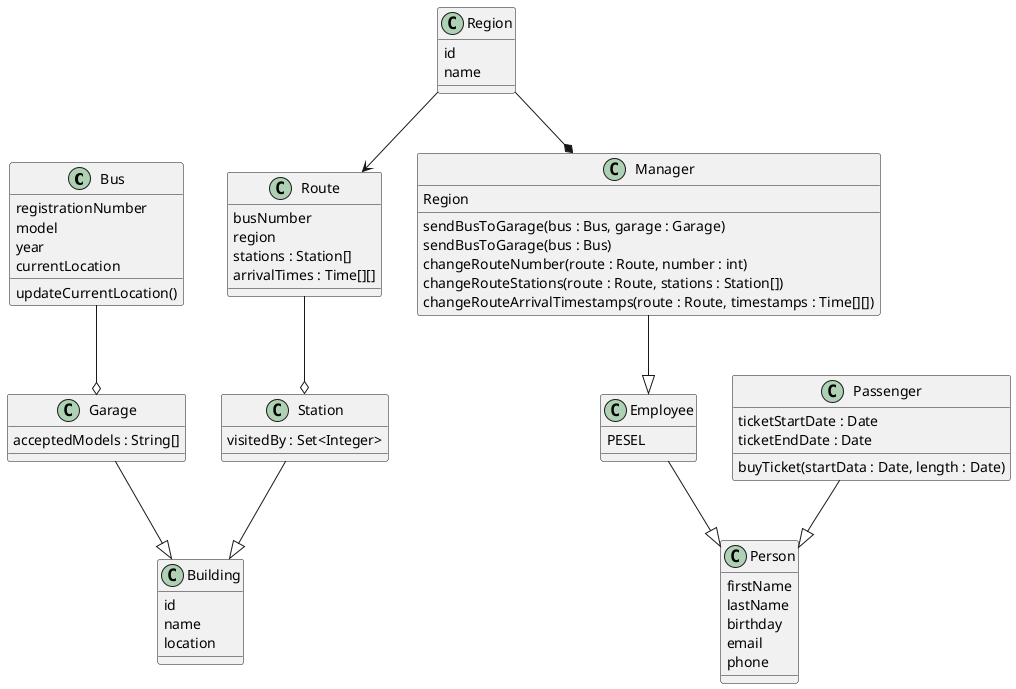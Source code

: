 @startuml classes

class Bus {
    registrationNumber
    model
    year
    currentLocation

    updateCurrentLocation()
}

class Building {
    id
    name
    location
}

class Station {
    visitedBy : Set<Integer>
}

class Garage {
    acceptedModels : String[]
}

class Route {
    busNumber
    region
    stations : Station[]
    arrivalTimes : Time[][]
}

class Region {
    id
    name
}

class Person {
    firstName
    lastName
    birthday
    email
    phone
}

class Passenger {
    ticketStartDate : Date
    ticketEndDate : Date

    buyTicket(startData : Date, length : Date)
}

class Employee {
    PESEL
}

class Manager {
    Region

    sendBusToGarage(bus : Bus, garage : Garage)
    sendBusToGarage(bus : Bus)
    changeRouteNumber(route : Route, number : int)
    changeRouteStations(route : Route, stations : Station[])
    changeRouteArrivalTimestamps(route : Route, timestamps : Time[][])
}

Passenger --|> Person
Employee --|> Person
Manager --|> Employee

Station --|> Building
Garage --|> Building
Bus --o Garage

Route --o Station
Region --> Route
Region --* Manager




@enduml